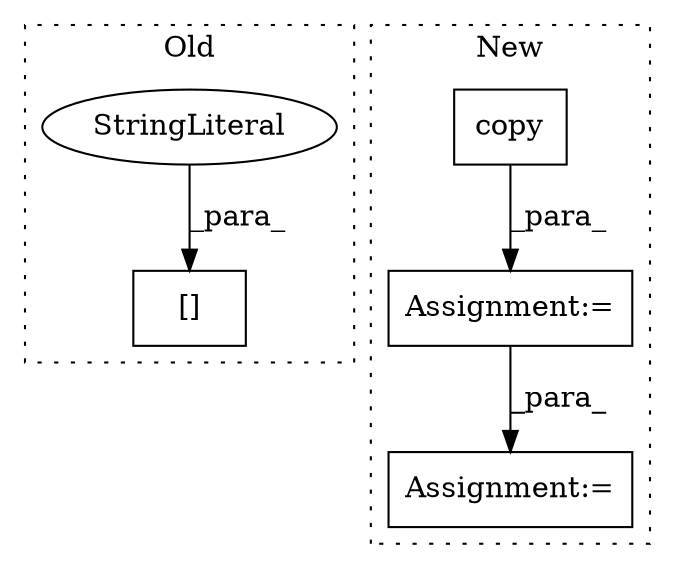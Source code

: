 digraph G {
subgraph cluster0 {
1 [label="[]" a="2" s="5297,5320" l="12,1" shape="box"];
4 [label="StringLiteral" a="45" s="5309" l="11" shape="ellipse"];
label = "Old";
style="dotted";
}
subgraph cluster1 {
2 [label="copy" a="32" s="5551,5567" l="5,1" shape="box"];
3 [label="Assignment:=" a="7" s="5545" l="1" shape="box"];
5 [label="Assignment:=" a="7" s="5820" l="2" shape="box"];
label = "New";
style="dotted";
}
2 -> 3 [label="_para_"];
3 -> 5 [label="_para_"];
4 -> 1 [label="_para_"];
}